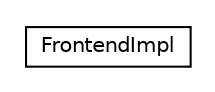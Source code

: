 #!/usr/local/bin/dot
#
# Class diagram 
# Generated by UMLGraph version R5_6-24-gf6e263 (http://www.umlgraph.org/)
#

digraph G {
	edge [fontname="Helvetica",fontsize=10,labelfontname="Helvetica",labelfontsize=10];
	node [fontname="Helvetica",fontsize=10,shape=plaintext];
	nodesep=0.25;
	ranksep=0.5;
	// org.universAAL.tools.ucc.frontend.api.impl.FrontendImpl
	c22285 [label=<<table title="org.universAAL.tools.ucc.frontend.api.impl.FrontendImpl" border="0" cellborder="1" cellspacing="0" cellpadding="2" port="p" href="./FrontendImpl.html">
		<tr><td><table border="0" cellspacing="0" cellpadding="1">
<tr><td align="center" balign="center"> FrontendImpl </td></tr>
		</table></td></tr>
		</table>>, URL="./FrontendImpl.html", fontname="Helvetica", fontcolor="black", fontsize=10.0];
}

